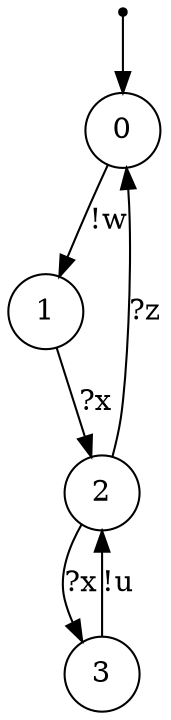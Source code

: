 digraph {
 node [shape=point] ENTRY
 node [shape=circle]
 ENTRY -> 0
0 -> 1 [label="!w"]
1 -> 2 [label="?x"]
2 -> 0 [label="?z"]
2 -> 3 [label="?x"]
3 -> 2 [label="!u"]
}